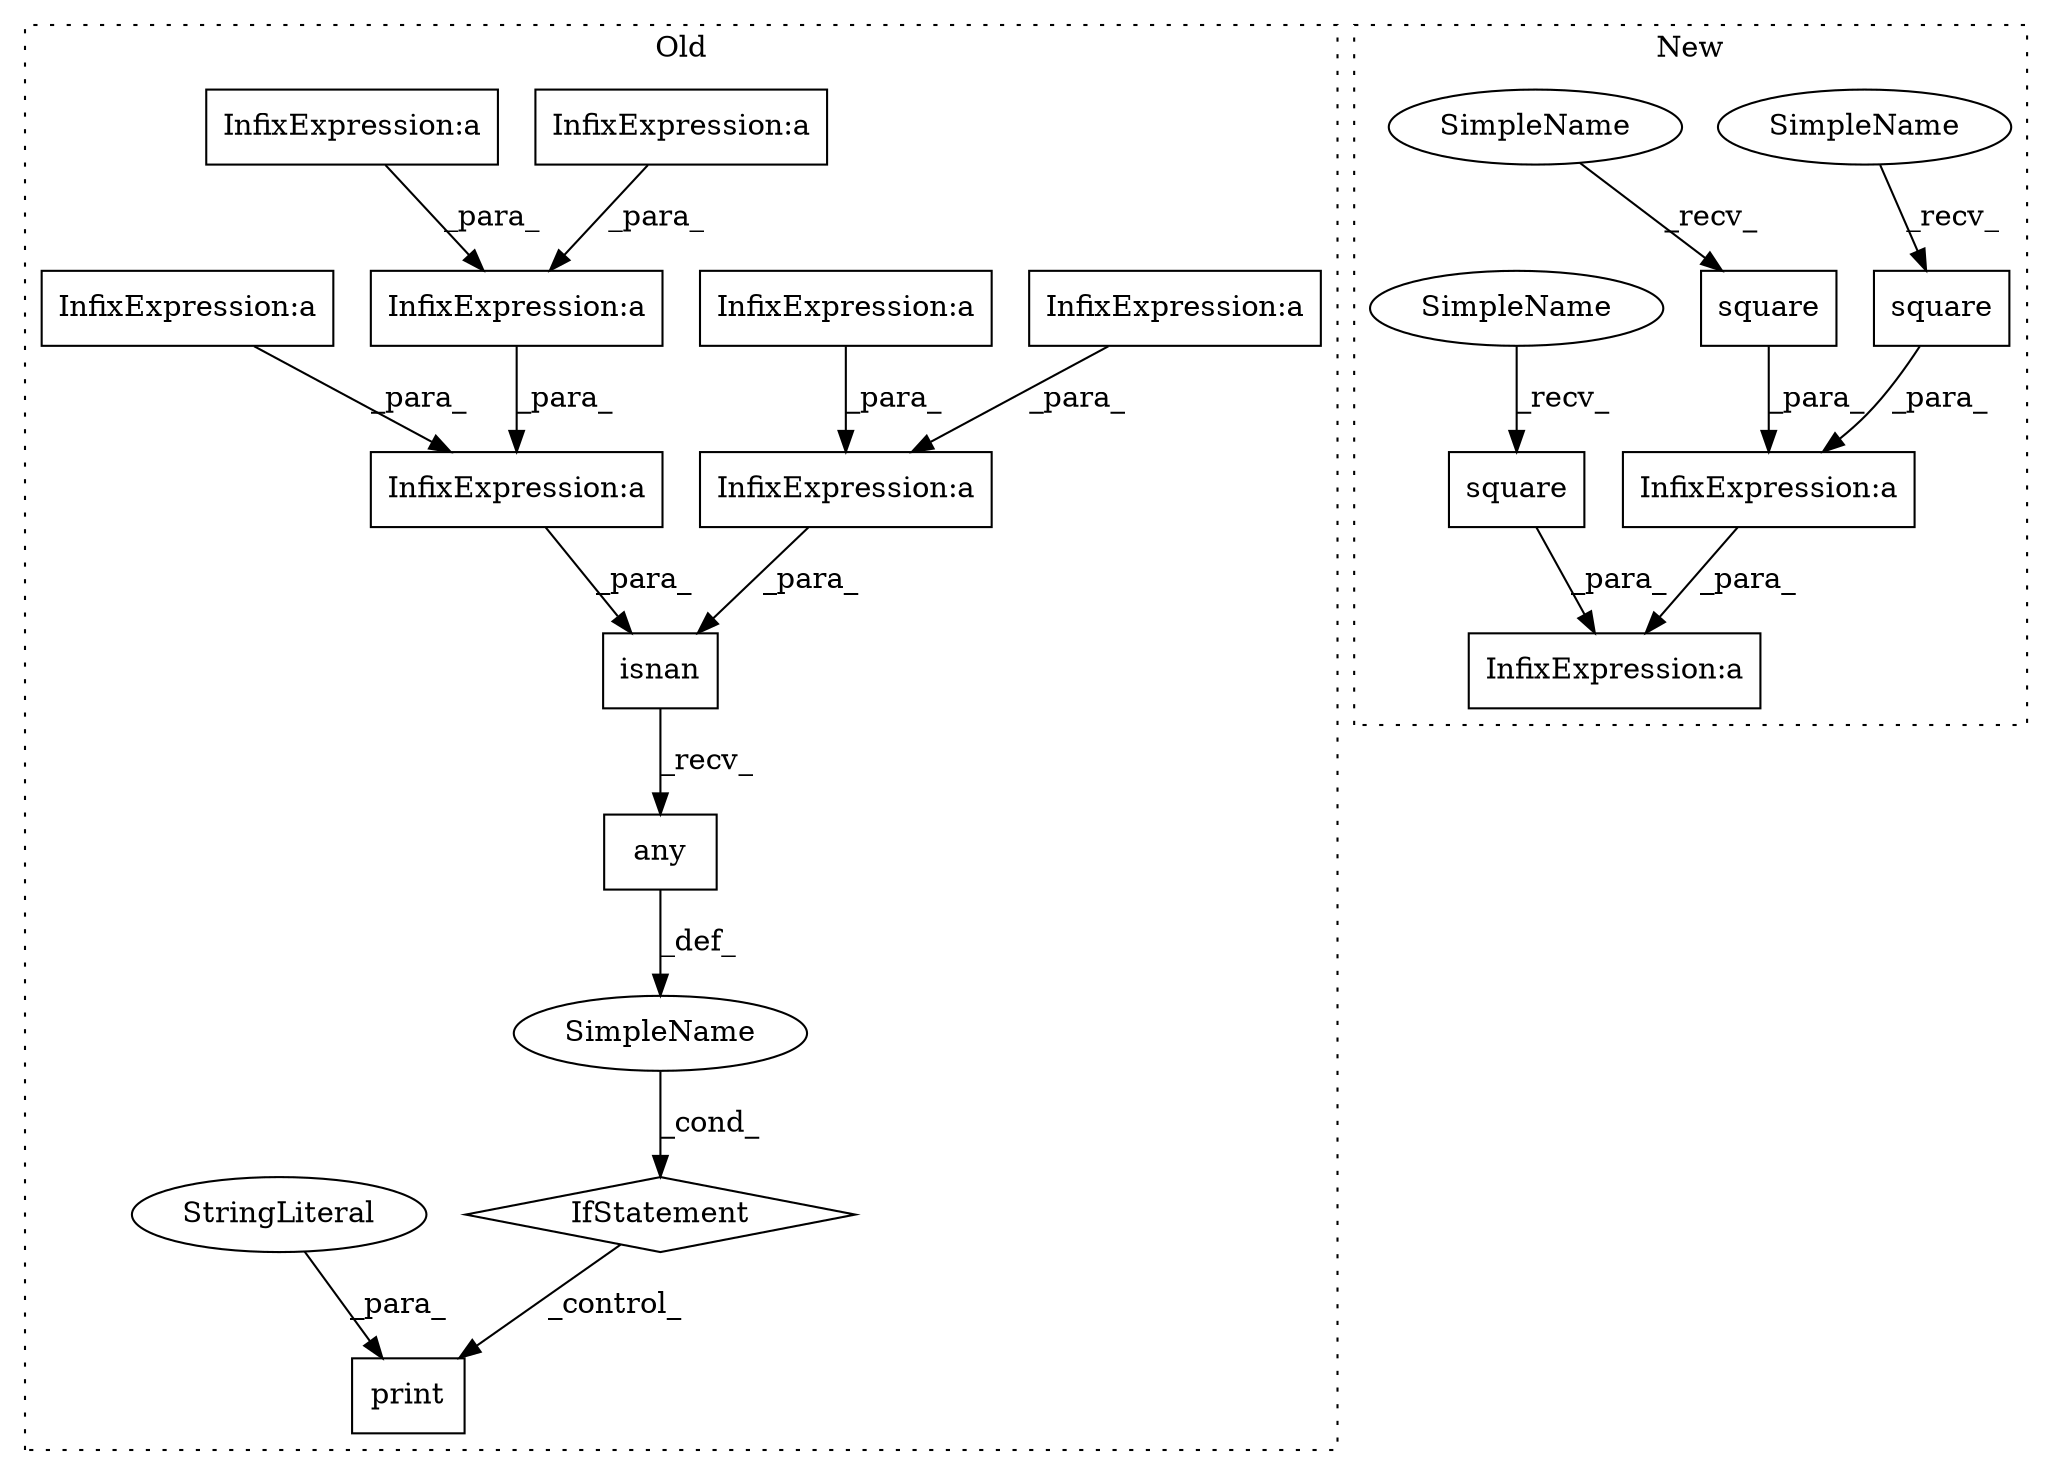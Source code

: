 digraph G {
subgraph cluster0 {
1 [label="any" a="32" s="7210" l="5" shape="box"];
5 [label="InfixExpression:a" a="27" s="6904" l="3" shape="box"];
6 [label="InfixExpression:a" a="27" s="6811" l="3" shape="box"];
8 [label="InfixExpression:a" a="27" s="6887" l="3" shape="box"];
9 [label="InfixExpression:a" a="27" s="6895" l="3" shape="box"];
10 [label="InfixExpression:a" a="27" s="6912" l="3" shape="box"];
11 [label="InfixExpression:a" a="27" s="6844" l="3" shape="box"];
12 [label="InfixExpression:a" a="27" s="6879" l="3" shape="box"];
13 [label="InfixExpression:a" a="27" s="6836" l="3" shape="box"];
14 [label="print" a="32" s="7225,7237" l="6,1" shape="box"];
15 [label="SimpleName" a="42" s="" l="" shape="ellipse"];
16 [label="IfStatement" a="25" s="7188,7215" l="4,2" shape="diamond"];
18 [label="isnan" a="32" s="7198,7208" l="6,1" shape="box"];
19 [label="StringLiteral" a="45" s="7231" l="6" shape="ellipse"];
label = "Old";
style="dotted";
}
subgraph cluster1 {
2 [label="square" a="32" s="6702,6714" l="7,1" shape="box"];
3 [label="InfixExpression:a" a="27" s="6738" l="3" shape="box"];
4 [label="InfixExpression:a" a="27" s="6715" l="3" shape="box"];
7 [label="square" a="32" s="6747,6759" l="7,1" shape="box"];
17 [label="square" a="32" s="6724,6736" l="7,1" shape="box"];
20 [label="SimpleName" a="42" s="6696" l="5" shape="ellipse"];
21 [label="SimpleName" a="42" s="6718" l="5" shape="ellipse"];
22 [label="SimpleName" a="42" s="6741" l="5" shape="ellipse"];
label = "New";
style="dotted";
}
1 -> 15 [label="_def_"];
2 -> 4 [label="_para_"];
4 -> 3 [label="_para_"];
5 -> 18 [label="_para_"];
6 -> 13 [label="_para_"];
7 -> 3 [label="_para_"];
8 -> 5 [label="_para_"];
9 -> 8 [label="_para_"];
10 -> 5 [label="_para_"];
11 -> 13 [label="_para_"];
12 -> 8 [label="_para_"];
13 -> 18 [label="_para_"];
15 -> 16 [label="_cond_"];
16 -> 14 [label="_control_"];
17 -> 4 [label="_para_"];
18 -> 1 [label="_recv_"];
19 -> 14 [label="_para_"];
20 -> 2 [label="_recv_"];
21 -> 17 [label="_recv_"];
22 -> 7 [label="_recv_"];
}